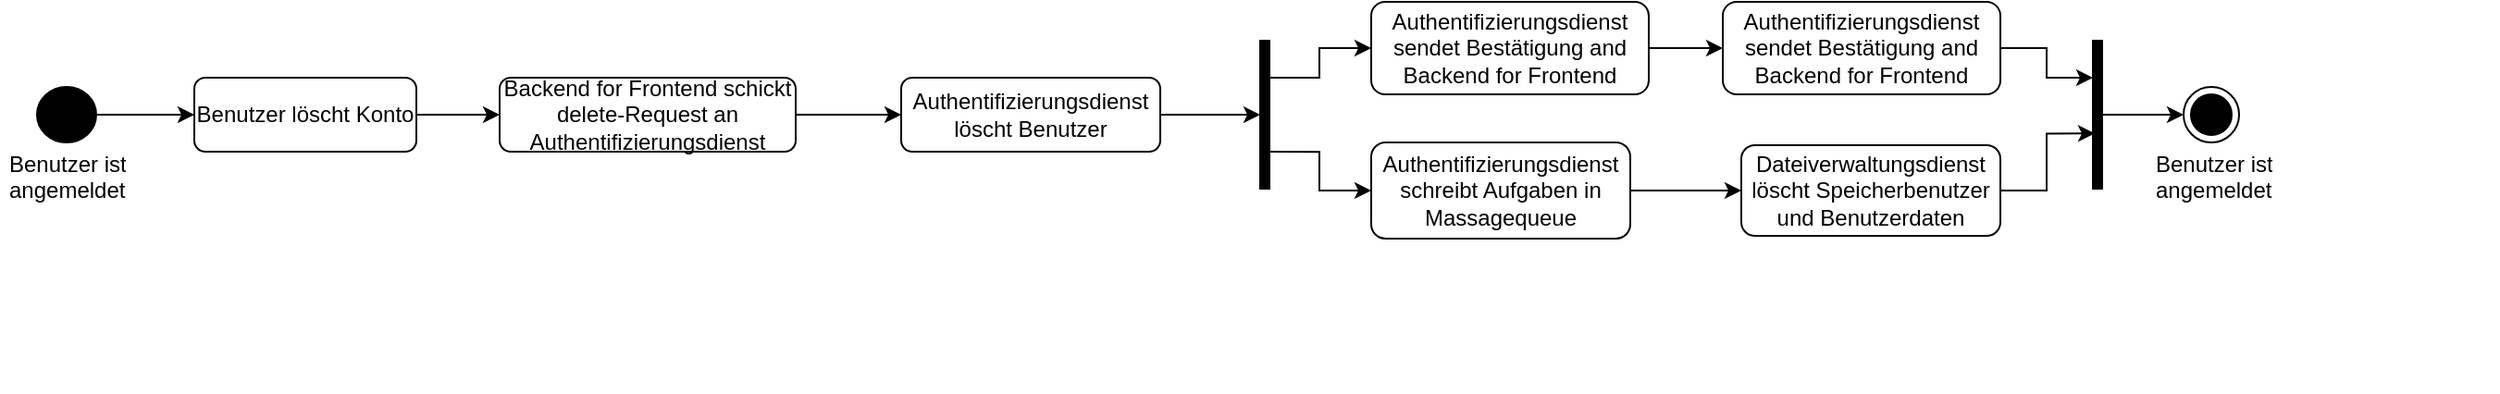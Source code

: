 <mxfile version="20.5.3" type="device"><diagram id="C5RBs43oDa-KdzZeNtuy" name="Page-1"><mxGraphModel dx="1422" dy="729" grid="1" gridSize="10" guides="1" tooltips="1" connect="1" arrows="1" fold="1" page="1" pageScale="1" pageWidth="827" pageHeight="1169" math="0" shadow="0"><root><mxCell id="WIyWlLk6GJQsqaUBKTNV-0"/><mxCell id="WIyWlLk6GJQsqaUBKTNV-1" parent="WIyWlLk6GJQsqaUBKTNV-0"/><mxCell id="8zDBOhkiOxxtWNwvdMRH-13" style="edgeStyle=orthogonalEdgeStyle;rounded=0;orthogonalLoop=1;jettySize=auto;html=1;exitX=1;exitY=0.5;exitDx=0;exitDy=0;entryX=0;entryY=0.5;entryDx=0;entryDy=0;" parent="WIyWlLk6GJQsqaUBKTNV-1" source="8zDBOhkiOxxtWNwvdMRH-0" target="8zDBOhkiOxxtWNwvdMRH-4" edge="1"><mxGeometry relative="1" as="geometry"><mxPoint x="230" y="110" as="sourcePoint"/></mxGeometry></mxCell><mxCell id="8zDBOhkiOxxtWNwvdMRH-0" value="" style="ellipse;fillColor=strokeColor;" parent="WIyWlLk6GJQsqaUBKTNV-1" vertex="1"><mxGeometry x="190" y="95" width="32" height="30" as="geometry"/></mxCell><mxCell id="8zDBOhkiOxxtWNwvdMRH-29" style="edgeStyle=orthogonalEdgeStyle;rounded=0;orthogonalLoop=1;jettySize=auto;html=1;strokeColor=default;startArrow=none;startFill=0;endArrow=classic;endFill=1;" parent="WIyWlLk6GJQsqaUBKTNV-1" source="8zDBOhkiOxxtWNwvdMRH-4" target="8zDBOhkiOxxtWNwvdMRH-28" edge="1"><mxGeometry relative="1" as="geometry"/></mxCell><mxCell id="8zDBOhkiOxxtWNwvdMRH-4" value="Benutzer löscht Konto" style="rounded=1;whiteSpace=wrap;html=1;fontSize=12;glass=0;strokeWidth=1;shadow=0;" parent="WIyWlLk6GJQsqaUBKTNV-1" vertex="1"><mxGeometry x="275" y="90" width="120" height="40" as="geometry"/></mxCell><mxCell id="8zDBOhkiOxxtWNwvdMRH-42" style="edgeStyle=orthogonalEdgeStyle;rounded=0;orthogonalLoop=1;jettySize=auto;html=1;exitX=1;exitY=0.5;exitDx=0;exitDy=0;strokeColor=default;startArrow=none;startFill=0;endArrow=classic;endFill=1;" parent="WIyWlLk6GJQsqaUBKTNV-1" source="8zDBOhkiOxxtWNwvdMRH-6" target="8zDBOhkiOxxtWNwvdMRH-37" edge="1"><mxGeometry relative="1" as="geometry"/></mxCell><mxCell id="8zDBOhkiOxxtWNwvdMRH-6" value="&lt;div&gt;Authentifizierungsdienst &lt;br&gt;&lt;/div&gt;&lt;div&gt;löscht Benutzer&lt;br&gt;&lt;/div&gt;" style="rounded=1;whiteSpace=wrap;html=1;fontSize=12;glass=0;strokeWidth=1;shadow=0;" parent="WIyWlLk6GJQsqaUBKTNV-1" vertex="1"><mxGeometry x="657" y="90" width="140" height="40" as="geometry"/></mxCell><mxCell id="8zDBOhkiOxxtWNwvdMRH-23" style="edgeStyle=orthogonalEdgeStyle;rounded=0;orthogonalLoop=1;jettySize=auto;html=1;strokeColor=default;startArrow=none;startFill=0;endArrow=classic;endFill=1;" parent="WIyWlLk6GJQsqaUBKTNV-1" source="8zDBOhkiOxxtWNwvdMRH-18" target="8zDBOhkiOxxtWNwvdMRH-22" edge="1"><mxGeometry relative="1" as="geometry"/></mxCell><mxCell id="8zDBOhkiOxxtWNwvdMRH-18" value="&lt;div&gt;Authentifizierungsdienst schreibt Aufgaben in Massagequeue&lt;br&gt;&lt;/div&gt;" style="rounded=1;whiteSpace=wrap;html=1;fontSize=12;glass=0;strokeWidth=1;shadow=0;" parent="WIyWlLk6GJQsqaUBKTNV-1" vertex="1"><mxGeometry x="911" y="125" width="140" height="52" as="geometry"/></mxCell><mxCell id="8zDBOhkiOxxtWNwvdMRH-41" style="edgeStyle=orthogonalEdgeStyle;rounded=0;orthogonalLoop=1;jettySize=auto;html=1;exitX=1;exitY=0.5;exitDx=0;exitDy=0;entryX=0.2;entryY=0.627;entryDx=0;entryDy=0;entryPerimeter=0;strokeColor=default;startArrow=none;startFill=0;endArrow=classic;endFill=1;" parent="WIyWlLk6GJQsqaUBKTNV-1" source="8zDBOhkiOxxtWNwvdMRH-22" target="8zDBOhkiOxxtWNwvdMRH-38" edge="1"><mxGeometry relative="1" as="geometry"/></mxCell><mxCell id="8zDBOhkiOxxtWNwvdMRH-22" value="Dateiverwaltungsdienst löscht Speicherbenutzer und Benutzerdaten" style="rounded=1;whiteSpace=wrap;html=1;fontSize=12;glass=0;strokeWidth=1;shadow=0;" parent="WIyWlLk6GJQsqaUBKTNV-1" vertex="1"><mxGeometry x="1111" y="126.5" width="140" height="49" as="geometry"/></mxCell><mxCell id="8zDBOhkiOxxtWNwvdMRH-25" value="" style="ellipse;html=1;shape=endState;fillColor=strokeColor;" parent="WIyWlLk6GJQsqaUBKTNV-1" vertex="1"><mxGeometry x="1350" y="95" width="30" height="30" as="geometry"/></mxCell><mxCell id="8zDBOhkiOxxtWNwvdMRH-30" style="edgeStyle=orthogonalEdgeStyle;rounded=0;orthogonalLoop=1;jettySize=auto;html=1;exitX=1;exitY=0.5;exitDx=0;exitDy=0;entryX=0;entryY=0.5;entryDx=0;entryDy=0;strokeColor=default;startArrow=none;startFill=0;endArrow=classic;endFill=1;" parent="WIyWlLk6GJQsqaUBKTNV-1" source="8zDBOhkiOxxtWNwvdMRH-28" target="8zDBOhkiOxxtWNwvdMRH-6" edge="1"><mxGeometry relative="1" as="geometry"/></mxCell><mxCell id="8zDBOhkiOxxtWNwvdMRH-28" value="Backend for Frontend schickt delete-Request an Authentifizierungsdienst" style="rounded=1;whiteSpace=wrap;html=1;fontSize=12;glass=0;strokeWidth=1;shadow=0;" parent="WIyWlLk6GJQsqaUBKTNV-1" vertex="1"><mxGeometry x="440" y="90" width="160" height="40" as="geometry"/></mxCell><mxCell id="8zDBOhkiOxxtWNwvdMRH-35" style="edgeStyle=orthogonalEdgeStyle;rounded=0;orthogonalLoop=1;jettySize=auto;html=1;strokeColor=default;startArrow=none;startFill=0;endArrow=classic;endFill=1;" parent="WIyWlLk6GJQsqaUBKTNV-1" source="8zDBOhkiOxxtWNwvdMRH-32" target="8zDBOhkiOxxtWNwvdMRH-34" edge="1"><mxGeometry relative="1" as="geometry"/></mxCell><mxCell id="8zDBOhkiOxxtWNwvdMRH-32" value="&lt;div&gt;Authentifizierungsdienst sendet Bestätigung and Backend for Frontend&lt;br&gt;&lt;/div&gt;" style="rounded=1;whiteSpace=wrap;html=1;fontSize=12;glass=0;strokeWidth=1;shadow=0;" parent="WIyWlLk6GJQsqaUBKTNV-1" vertex="1"><mxGeometry x="911" y="49" width="150" height="50" as="geometry"/></mxCell><mxCell id="8zDBOhkiOxxtWNwvdMRH-40" style="edgeStyle=orthogonalEdgeStyle;rounded=0;orthogonalLoop=1;jettySize=auto;html=1;exitX=1;exitY=0.5;exitDx=0;exitDy=0;entryX=0;entryY=0.25;entryDx=0;entryDy=0;entryPerimeter=0;strokeColor=default;startArrow=none;startFill=0;endArrow=classic;endFill=1;" parent="WIyWlLk6GJQsqaUBKTNV-1" source="8zDBOhkiOxxtWNwvdMRH-34" target="8zDBOhkiOxxtWNwvdMRH-38" edge="1"><mxGeometry relative="1" as="geometry"/></mxCell><mxCell id="8zDBOhkiOxxtWNwvdMRH-34" value="&lt;div&gt;Authentifizierungsdienst sendet Bestätigung and Backend for Frontend&lt;br&gt;&lt;/div&gt;" style="rounded=1;whiteSpace=wrap;html=1;fontSize=12;glass=0;strokeWidth=1;shadow=0;" parent="WIyWlLk6GJQsqaUBKTNV-1" vertex="1"><mxGeometry x="1101" y="49" width="150" height="50" as="geometry"/></mxCell><mxCell id="8zDBOhkiOxxtWNwvdMRH-44" style="edgeStyle=orthogonalEdgeStyle;rounded=0;orthogonalLoop=1;jettySize=auto;html=1;entryX=0;entryY=0.5;entryDx=0;entryDy=0;strokeColor=default;startArrow=none;startFill=0;endArrow=classic;endFill=1;" parent="WIyWlLk6GJQsqaUBKTNV-1" target="8zDBOhkiOxxtWNwvdMRH-18" edge="1"><mxGeometry relative="1" as="geometry"><mxPoint x="856" y="130.053" as="sourcePoint"/><Array as="points"><mxPoint x="883" y="130"/><mxPoint x="883" y="151"/></Array></mxGeometry></mxCell><mxCell id="8zDBOhkiOxxtWNwvdMRH-45" style="edgeStyle=orthogonalEdgeStyle;rounded=0;orthogonalLoop=1;jettySize=auto;html=1;entryX=0;entryY=0.5;entryDx=0;entryDy=0;strokeColor=default;startArrow=none;startFill=0;endArrow=classic;endFill=1;" parent="WIyWlLk6GJQsqaUBKTNV-1" source="8zDBOhkiOxxtWNwvdMRH-37" target="8zDBOhkiOxxtWNwvdMRH-32" edge="1"><mxGeometry relative="1" as="geometry"><Array as="points"><mxPoint x="883" y="90"/><mxPoint x="883" y="74"/></Array></mxGeometry></mxCell><mxCell id="8zDBOhkiOxxtWNwvdMRH-37" value="" style="html=1;points=[];perimeter=orthogonalPerimeter;fillColor=strokeColor;" parent="WIyWlLk6GJQsqaUBKTNV-1" vertex="1"><mxGeometry x="851" y="70" width="5" height="80" as="geometry"/></mxCell><mxCell id="8zDBOhkiOxxtWNwvdMRH-39" style="edgeStyle=orthogonalEdgeStyle;rounded=0;orthogonalLoop=1;jettySize=auto;html=1;strokeColor=default;startArrow=none;startFill=0;endArrow=classic;endFill=1;" parent="WIyWlLk6GJQsqaUBKTNV-1" source="8zDBOhkiOxxtWNwvdMRH-38" target="8zDBOhkiOxxtWNwvdMRH-25" edge="1"><mxGeometry relative="1" as="geometry"/></mxCell><mxCell id="8zDBOhkiOxxtWNwvdMRH-38" value="" style="html=1;points=[];perimeter=orthogonalPerimeter;fillColor=strokeColor;" parent="WIyWlLk6GJQsqaUBKTNV-1" vertex="1"><mxGeometry x="1301" y="70" width="5" height="80" as="geometry"/></mxCell><mxCell id="yKdJocmDkG2TsSOVVejo-0" value="&lt;div&gt;Benutzer ist &lt;br&gt;&lt;/div&gt;&lt;div&gt;angemeldet&lt;/div&gt;" style="text;html=1;strokeColor=none;fillColor=none;spacing=5;spacingTop=-20;whiteSpace=wrap;overflow=hidden;rounded=0;" vertex="1" parent="WIyWlLk6GJQsqaUBKTNV-1"><mxGeometry x="170" y="140" width="190" height="120" as="geometry"/></mxCell><mxCell id="yKdJocmDkG2TsSOVVejo-1" value="&lt;div&gt;Benutzer ist &lt;br&gt;&lt;/div&gt;&lt;div&gt;angemeldet&lt;/div&gt;" style="text;html=1;strokeColor=none;fillColor=none;spacing=5;spacingTop=-20;whiteSpace=wrap;overflow=hidden;rounded=0;" vertex="1" parent="WIyWlLk6GJQsqaUBKTNV-1"><mxGeometry x="1330" y="140" width="190" height="120" as="geometry"/></mxCell></root></mxGraphModel></diagram></mxfile>